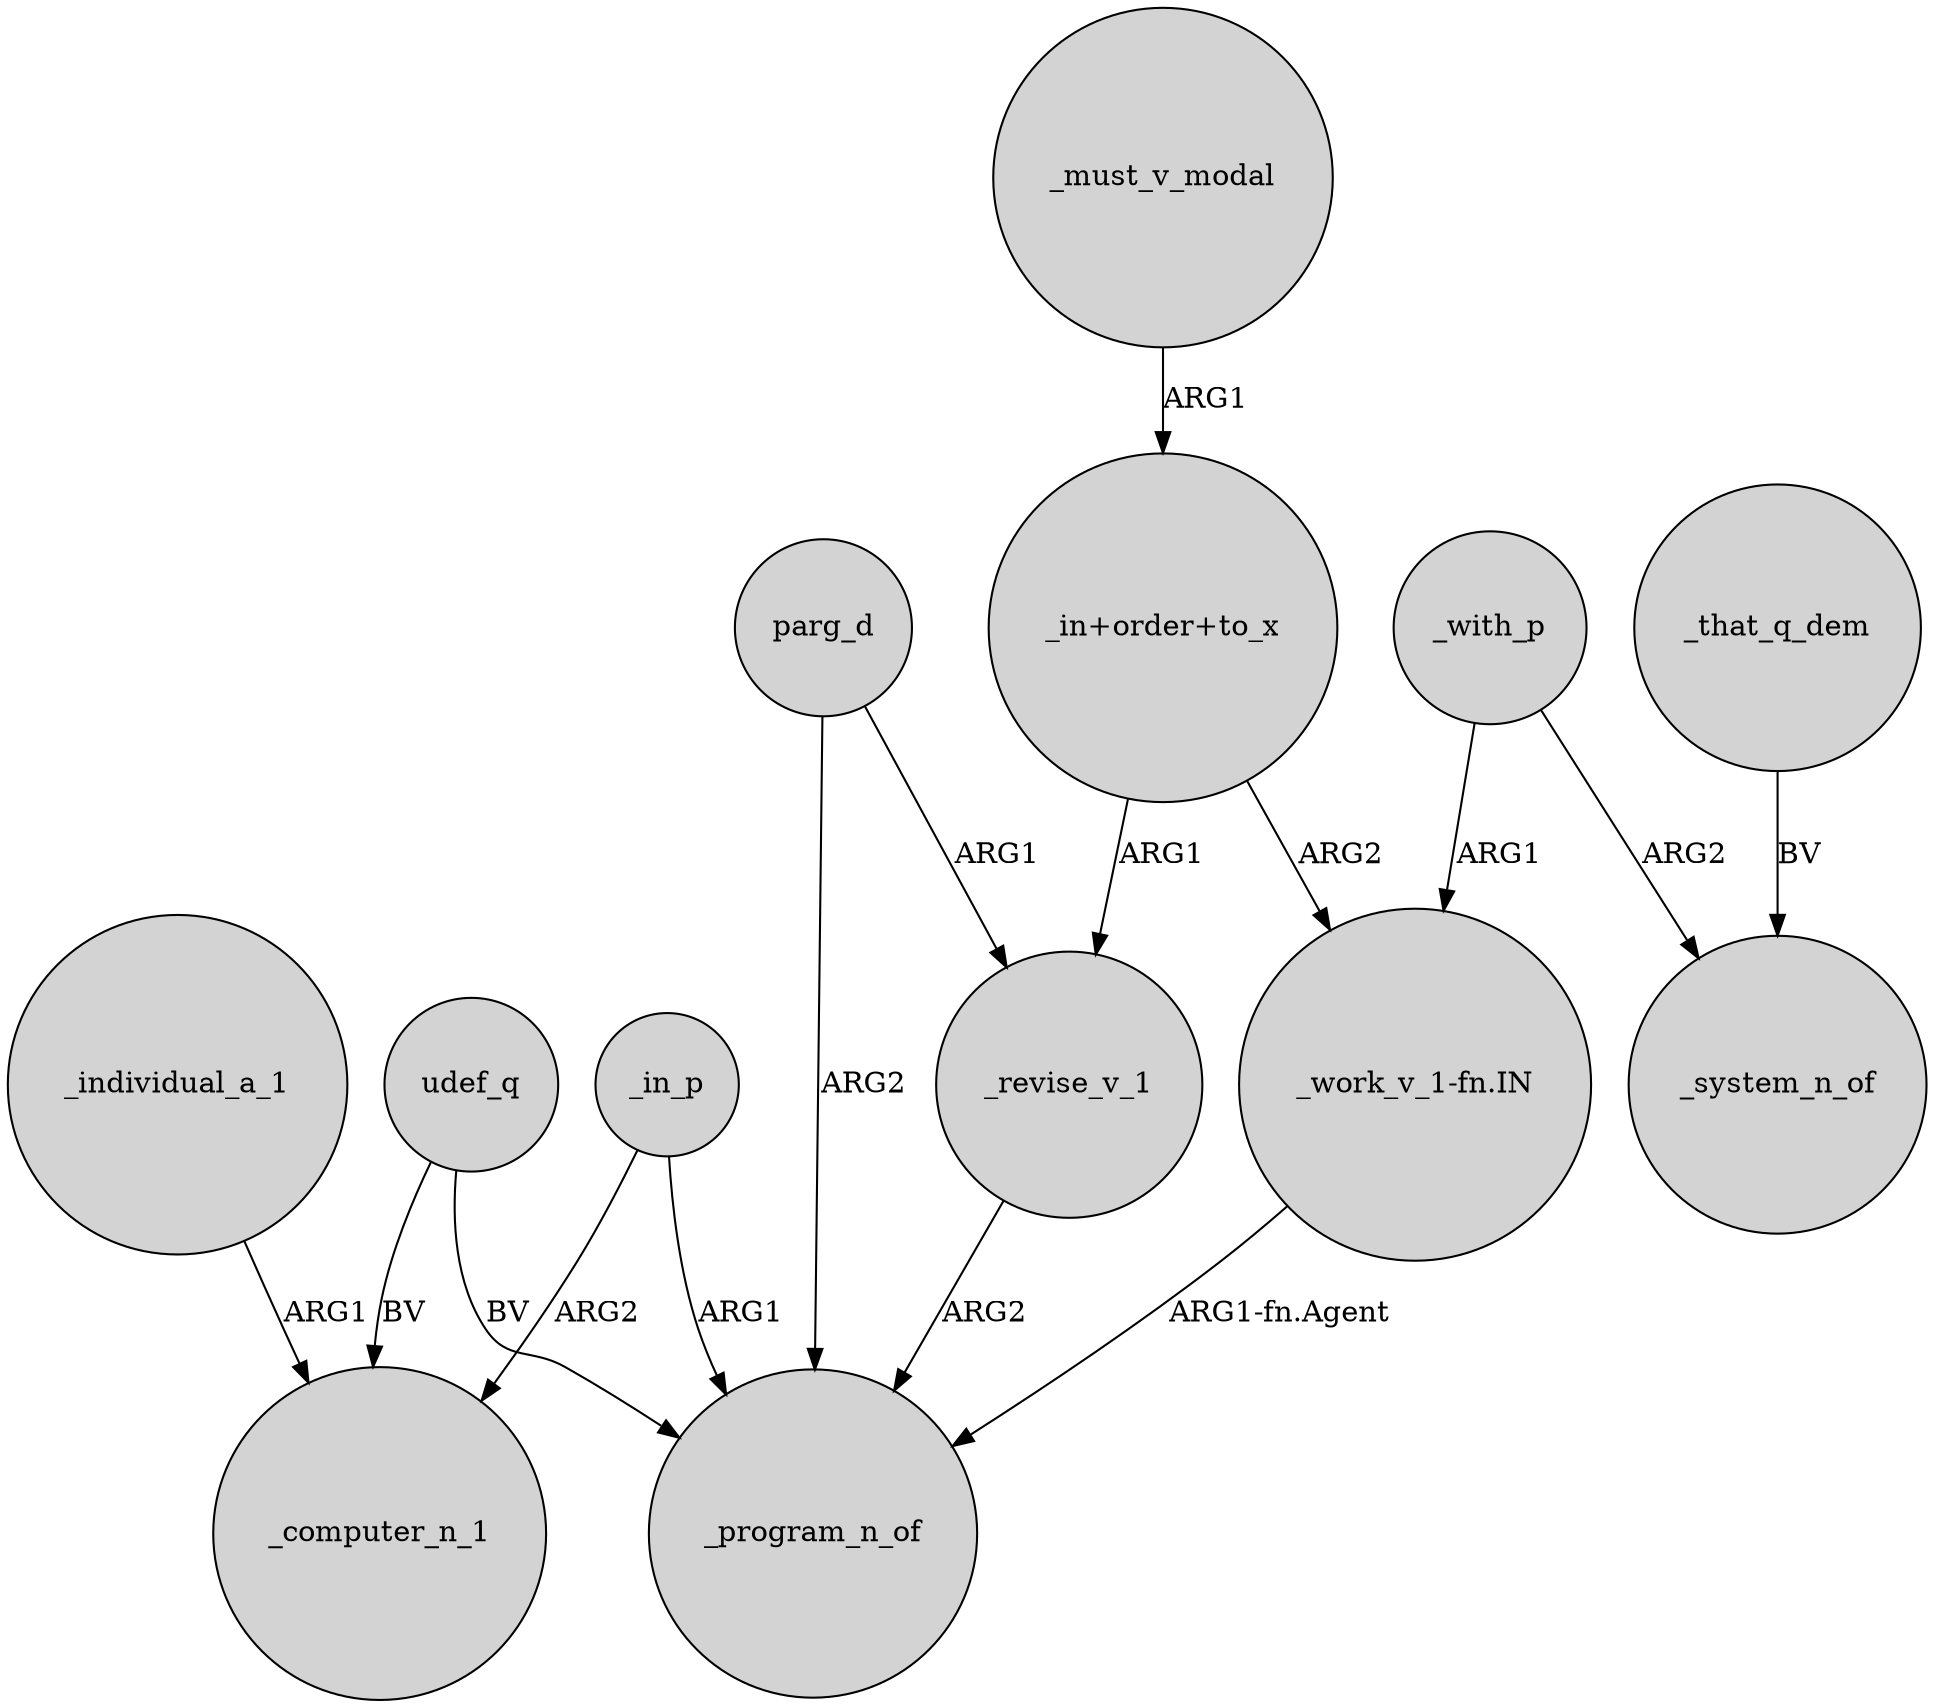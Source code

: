 digraph {
	node [shape=circle style=filled]
	_in_p -> _program_n_of [label=ARG1]
	udef_q -> _program_n_of [label=BV]
	_revise_v_1 -> _program_n_of [label=ARG2]
	_in_p -> _computer_n_1 [label=ARG2]
	parg_d -> _program_n_of [label=ARG2]
	parg_d -> _revise_v_1 [label=ARG1]
	_that_q_dem -> _system_n_of [label=BV]
	"_in+order+to_x" -> "_work_v_1-fn.IN" [label=ARG2]
	_with_p -> _system_n_of [label=ARG2]
	udef_q -> _computer_n_1 [label=BV]
	"_in+order+to_x" -> _revise_v_1 [label=ARG1]
	"_work_v_1-fn.IN" -> _program_n_of [label="ARG1-fn.Agent"]
	_with_p -> "_work_v_1-fn.IN" [label=ARG1]
	_individual_a_1 -> _computer_n_1 [label=ARG1]
	_must_v_modal -> "_in+order+to_x" [label=ARG1]
}
